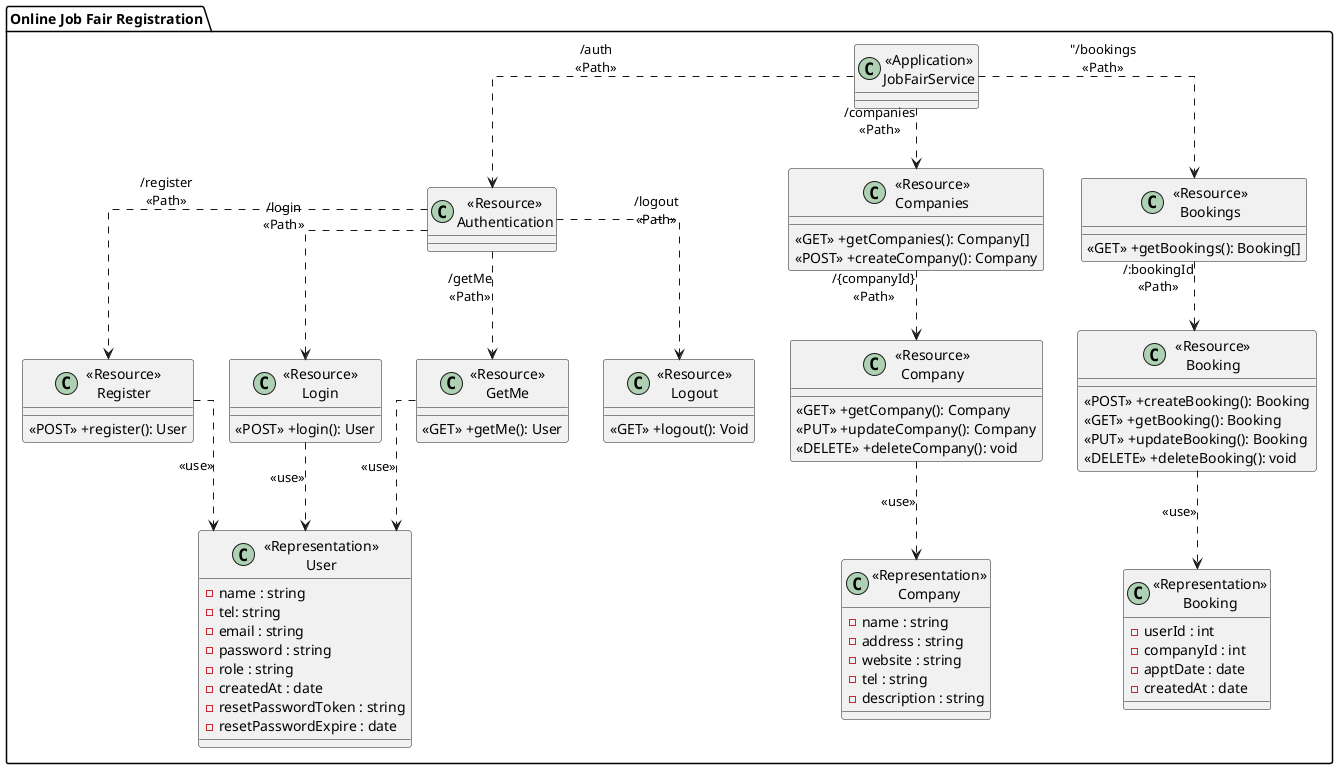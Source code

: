@startuml
skinparam linetype ortho
top to bottom direction

package "Online Job Fair Registration" {
    
    class "<<Application>>\nJobFairService" as JobFairService {}

    ' AUTHENTICATION FLOW
    class "<<Resource>>\nAuthentication" as ResourceAuthentication {}

    class "<<Resource>>\nRegister" as RegisterResource {
        <<POST>> +register(): User
    }

    class "<<Resource>>\nLogin" as LoginResource {
        <<POST>> +login(): User
    }

    class "<<Resource>>\nGetMe" as GetMeResource {
        <<GET>> +getMe(): User
    }

    class "<<Resource>>\nLogout" as LogoutResource {
        <<GET>> +logout(): Void
    }

    ' USER RESOURCE
    class "<<Representation>>\nUser" as RepresentationUser {
        - name : string
        - tel: string
        - email : string
        - password : string
        - role : string
        - createdAt : date
        - resetPasswordToken : string
        - resetPasswordExpire : date
    }

    ' COMPANY RESOURCE
    class "<<Resource>>\nCompanies" as ResourceCompanies {
        <<GET>> +getCompanies(): Company[]
        <<POST>> +createCompany(): Company
    }

    class "<<Resource>>\nCompany" as ResourceCompany {
        <<GET>> +getCompany(): Company
        <<PUT>> +updateCompany(): Company
        <<DELETE>> +deleteCompany(): void
    }

    class "<<Representation>>\nCompany" as RepresentationCompany {
        - name : string
        - address : string
        - website : string
        - tel : string
        - description : string
    }

    ' BOOKING RESOURCE
    class "<<Resource>>\nBookings" as ResourceBookings {
        <<GET>> +getBookings(): Booking[]
    }

        class "<<Resource>>\nBooking" as ResourceBooking {
        <<POST>> +createBooking(): Booking
        <<GET>> +getBooking(): Booking
        <<PUT>> +updateBooking(): Booking
        <<DELETE>> +deleteBooking(): void
    }

    class "<<Representation>>\nBooking" as RepresentationBooking {
        - userId : int
        - companyId : int
        - apptDate : date
        - createdAt : date
    }
}

' Application to Resource relationships
JobFairService ..> ResourceAuthentication : "/auth\n<<Path>>"
ResourceAuthentication ..> RegisterResource : "/register\n<<Path>>"
ResourceAuthentication ..> LoginResource : "/login\n<<Path>>"
ResourceAuthentication ..> GetMeResource : "/getMe\n<<Path>>"
ResourceAuthentication ..> LogoutResource : "/logout\n<<Path>>"

JobFairService ..> ResourceCompanies : "/companies\n<<Path>>"
ResourceCompanies ..> ResourceCompany : "/{companyId}\n<<Path>>"
ResourceCompany ..> RepresentationCompany : "<<use>>"

JobFairService ..> ResourceBookings : "/bookings\n<<Path>>
ResourceBookings ..> ResourceBooking : "/:bookingId\n<<Path>>"
ResourceBooking ..> RepresentationBooking : "<<use>>"

RegisterResource ..> RepresentationUser: "<<use>>"
LoginResource ..> RepresentationUser: "<<use>>"
GetMeResource ..> RepresentationUser: "<<use>>"